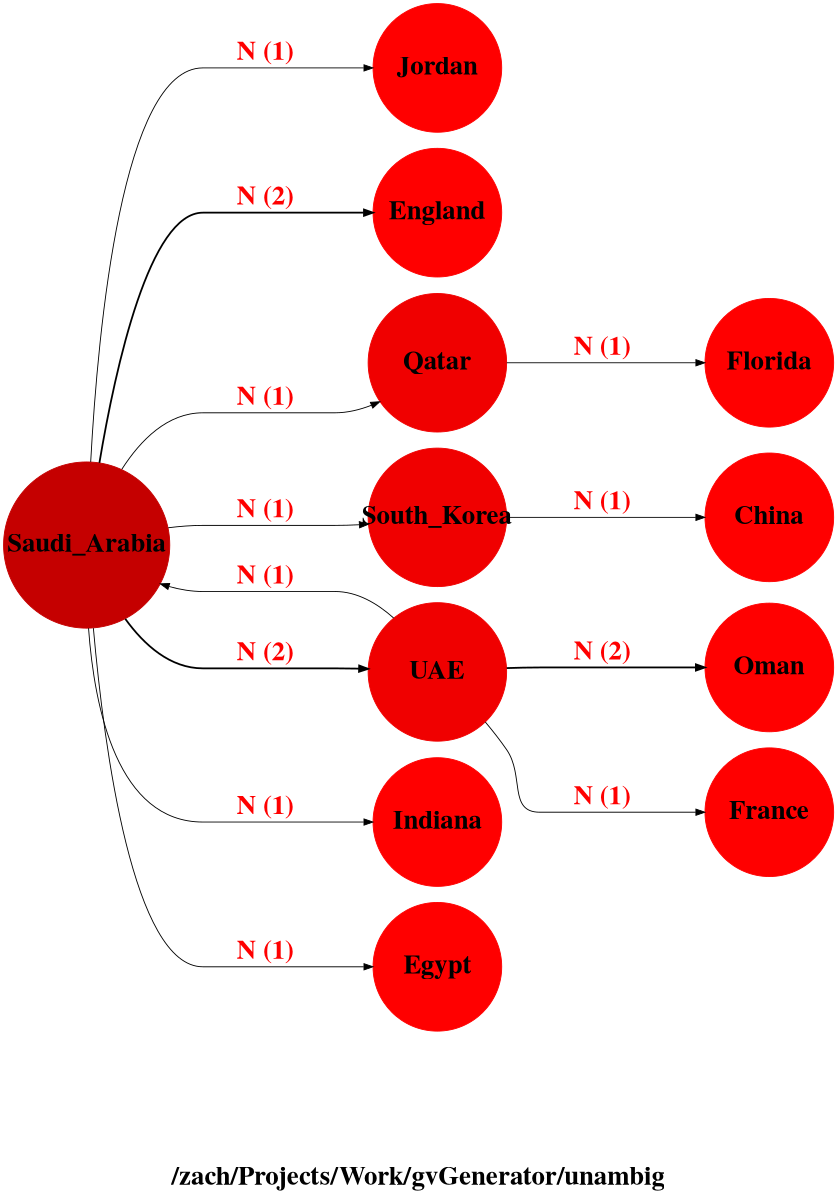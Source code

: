 digraph "/zach/Projects/Work/gvGenerator/unambig" {
	graph [	fontname = "Times bold",
		fontsize = 36,
		label = "\n\n\n\n/zach/Projects/Work/gvGenerator/unambig"
		size = "8,8",
		rankdir = "LR",
		fontsize = 30 ];

	node [shape = circle, fontname = "Times bold" color="#c50000", style=filled, fixedsize = "true", fontsize=30, width=2.58]; Saudi_Arabia;
	node [shape = circle, fontname = "Times bold" color="#ff0000", style=filled, fixedsize = "true", fontsize=30, width=2.00]; Jordan;
	node [shape = circle, fontname = "Times bold" color="#ff0000", style=filled, fixedsize = "true", fontsize=30, width=2.00]; England;
	node [shape = circle, fontname = "Times bold" color="#f00000", style=filled, fixedsize = "true", fontsize=30, width=2.15]; Qatar;
	node [shape = circle, fontname = "Times bold" color="#ff0000", style=filled, fixedsize = "true", fontsize=30, width=2.00]; Florida;
	node [shape = circle, fontname = "Times bold" color="#f00000", style=filled, fixedsize = "true", fontsize=30, width=2.15]; UAE;
	node [shape = circle, fontname = "Times bold" color="#ff0000", style=filled, fixedsize = "true", fontsize=30, width=2.00]; France;
	node [shape = circle, fontname = "Times bold" color="#ff0000", style=filled, fixedsize = "true", fontsize=30, width=2.00]; Oman;
	node [shape = circle, fontname = "Times bold" color="#f00000", style=filled, fixedsize = "true", fontsize=30, width=2.15]; South_Korea;
	node [shape = circle, fontname = "Times bold" color="#ff0000", style=filled, fixedsize = "true", fontsize=30, width=2.00]; China;
	node [shape = circle, fontname = "Times bold" color="#ff0000", style=filled, fixedsize = "true", fontsize=30, width=2.00]; Indiana;
	node [shape = circle, fontname = "Times bold" color="#ff0000", style=filled, fixedsize = "true", fontsize=30, width=2.00]; Egypt;
	Saudi_Arabia -> Jordan [ label = "N (1) " style="solid" minlen=4, fontname = "Times bold" fontcolor="#ff0000" fontsize=30 penwidth = 1];
	Saudi_Arabia -> England [ label = "N (2) " style="solid" minlen=4, fontname = "Times bold" fontcolor="#ff0000" fontsize=30 penwidth = 2];
	Saudi_Arabia -> Qatar [ label = "N (1) " style="solid" minlen=4, fontname = "Times bold" fontcolor="#ff0000" fontsize=30 penwidth = 1];
	Saudi_Arabia -> UAE [ label = "N (2) " style="solid" minlen=4, fontname = "Times bold" fontcolor="#ff0000" fontsize=30 penwidth = 2];
	Saudi_Arabia -> South_Korea [ label = "N (1) " style="solid" minlen=4, fontname = "Times bold" fontcolor="#ff0000" fontsize=30 penwidth = 1];
	Saudi_Arabia -> Indiana [ label = "N (1) " style="solid" minlen=4, fontname = "Times bold" fontcolor="#ff0000" fontsize=30 penwidth = 1];
	Saudi_Arabia -> Egypt [ label = "N (1) " style="solid" minlen=4, fontname = "Times bold" fontcolor="#ff0000" fontsize=30 penwidth = 1];
	Qatar -> Florida [ label = "N (1) " style="solid" minlen=4, fontname = "Times bold" fontcolor="#ff0000" fontsize=30 penwidth = 1];
	UAE -> Saudi_Arabia [ label = "N (1) " style="solid" minlen=4, fontname = "Times bold" fontcolor="#ff0000" fontsize=30 penwidth = 1];
	UAE -> France [ label = "N (1) " style="solid" minlen=4, fontname = "Times bold" fontcolor="#ff0000" fontsize=30 penwidth = 1];
	UAE -> Oman [ label = "N (2) " style="solid" minlen=4, fontname = "Times bold" fontcolor="#ff0000" fontsize=30 penwidth = 2];
	South_Korea -> China [ label = "N (1) " style="solid" minlen=4, fontname = "Times bold" fontcolor="#ff0000" fontsize=30 penwidth = 1];
}
